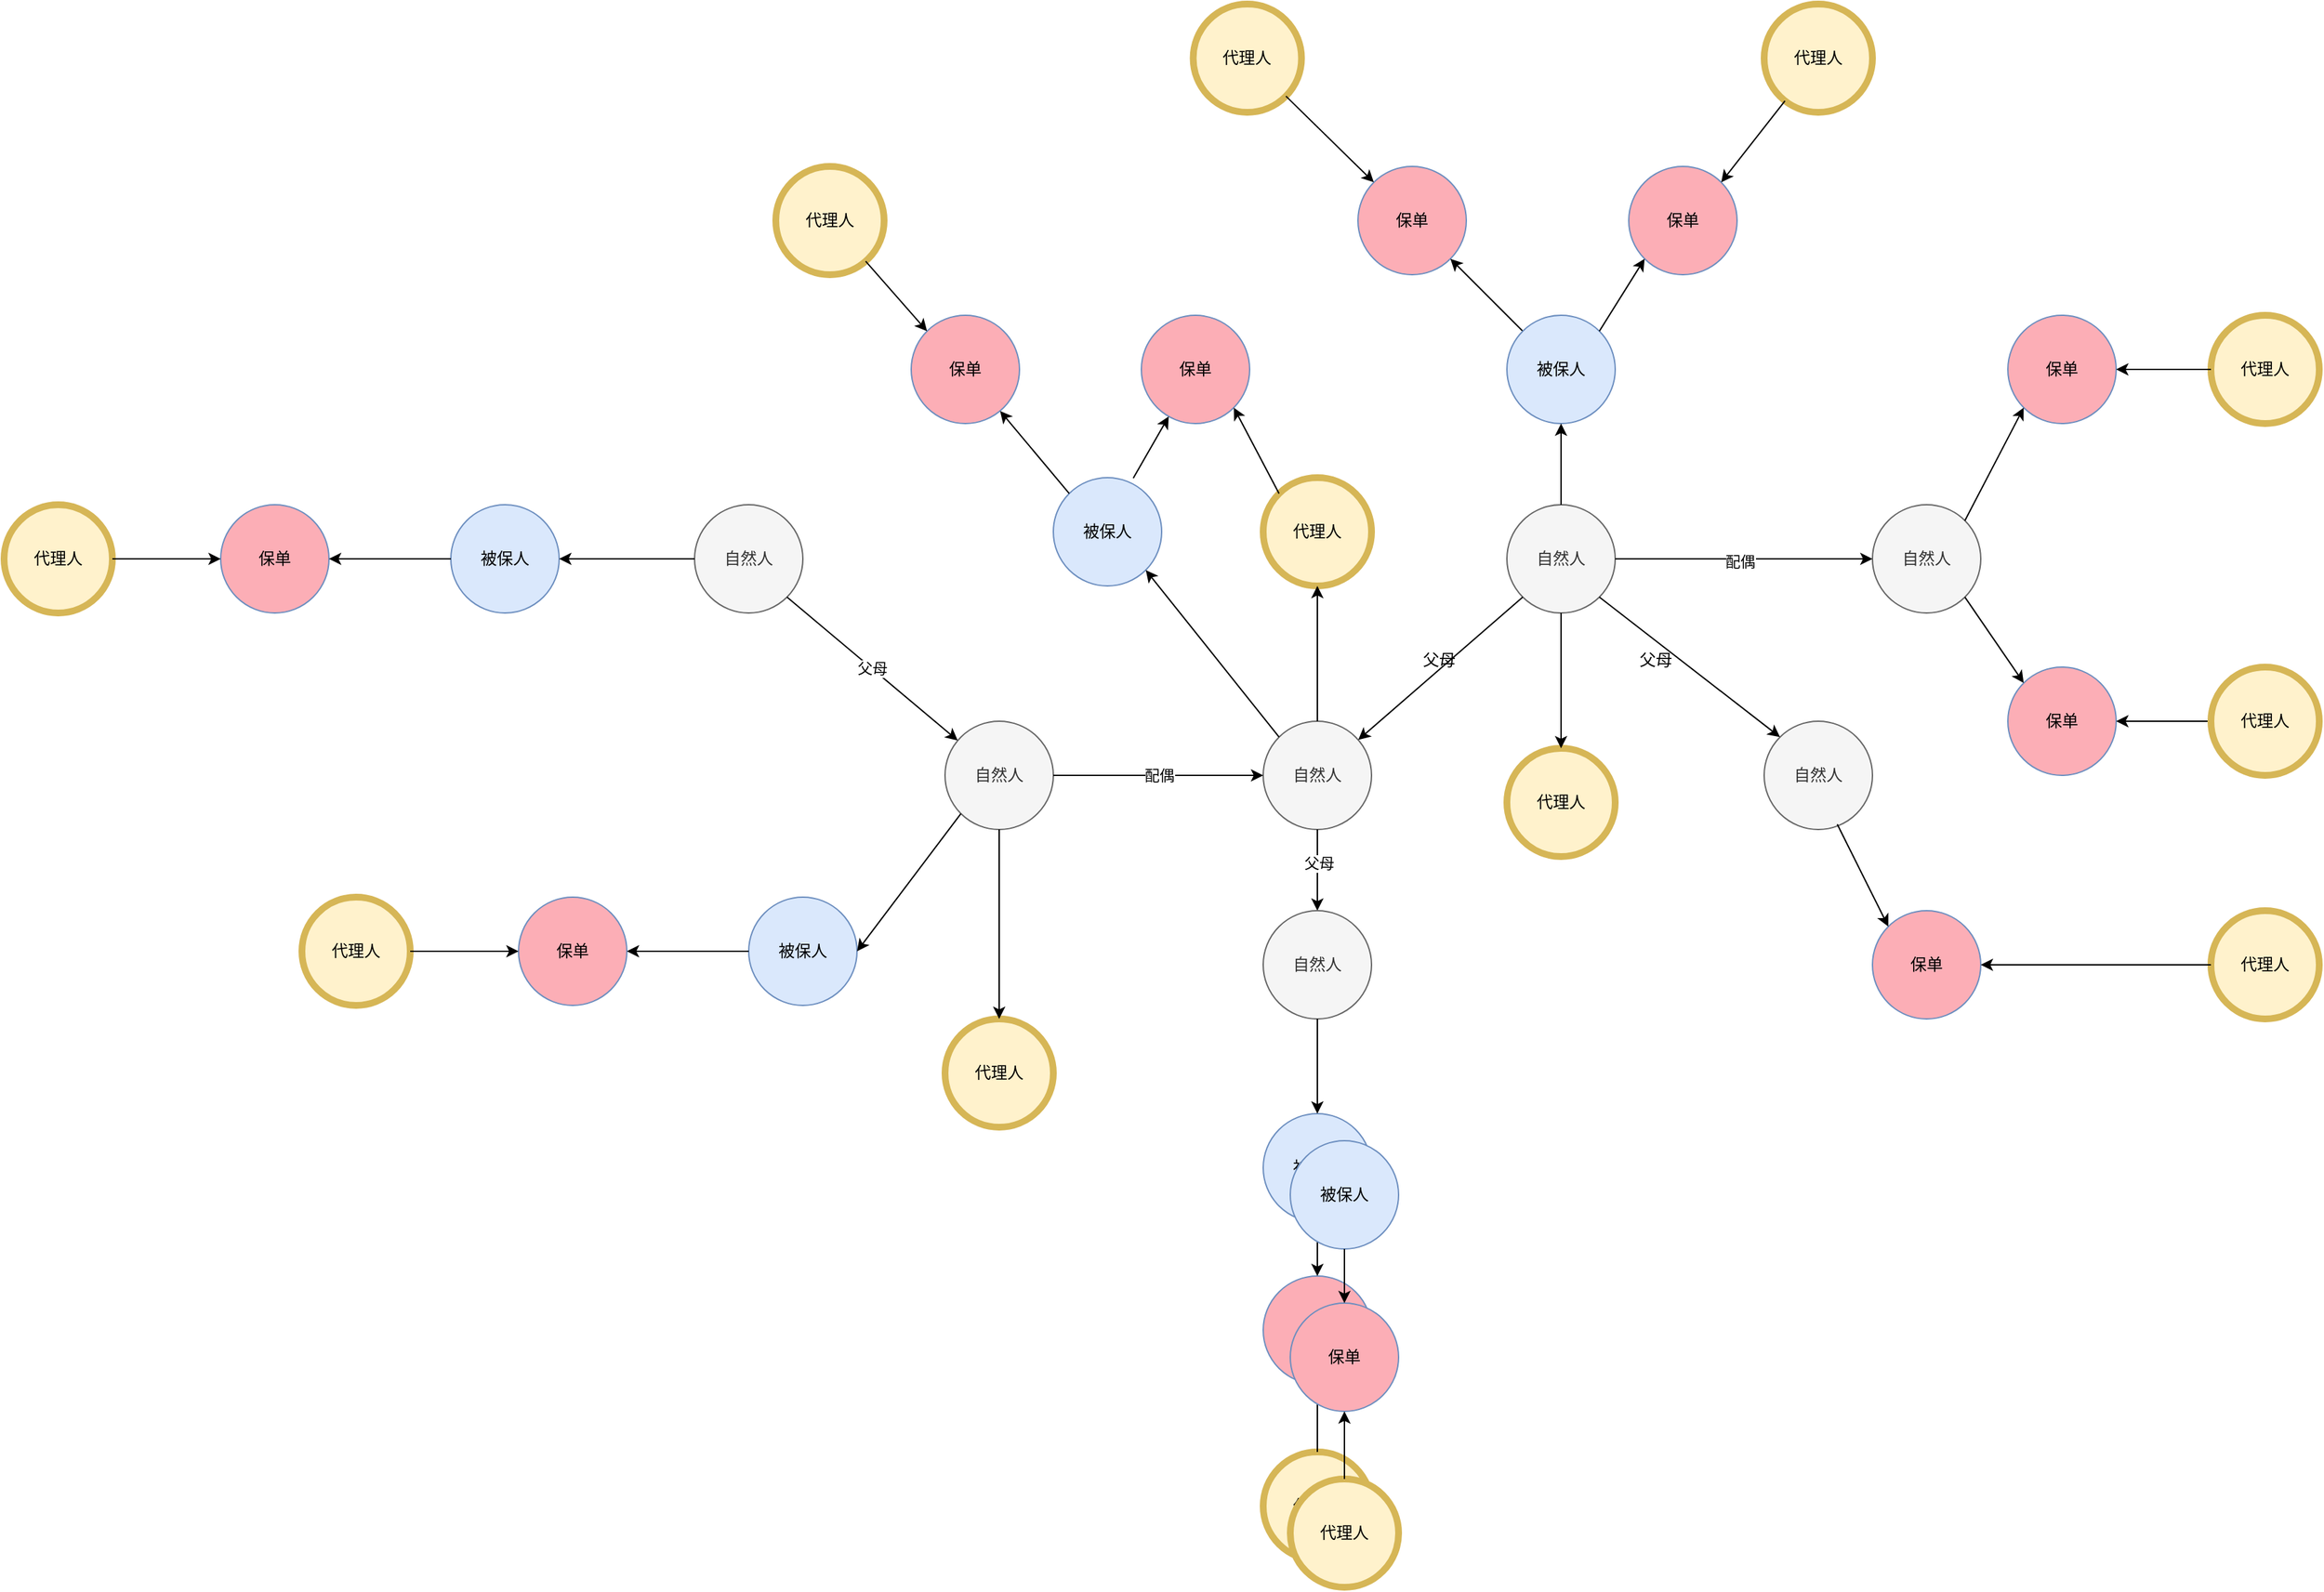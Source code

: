 <mxfile version="15.5.1" type="github">
  <diagram id="_ET35noM4v5h6dMI2Qd9" name="Page-1">
    <mxGraphModel dx="2286" dy="2301" grid="1" gridSize="10" guides="1" tooltips="1" connect="1" arrows="1" fold="1" page="1" pageScale="1" pageWidth="850" pageHeight="1100" math="0" shadow="0">
      <root>
        <mxCell id="0" />
        <mxCell id="1" parent="0" />
        <mxCell id="Qm34UQfz5eWeFE5a5S-p-1" value="自然人" style="ellipse;whiteSpace=wrap;html=1;aspect=fixed;fillColor=#f5f5f5;strokeColor=#666666;fontColor=#333333;" vertex="1" parent="1">
          <mxGeometry x="200" y="300" width="80" height="80" as="geometry" />
        </mxCell>
        <mxCell id="Qm34UQfz5eWeFE5a5S-p-2" value="&lt;span&gt;自然人&lt;/span&gt;" style="ellipse;whiteSpace=wrap;html=1;aspect=fixed;fillColor=#f5f5f5;strokeColor=#666666;fontColor=#333333;" vertex="1" parent="1">
          <mxGeometry x="385" y="460" width="80" height="80" as="geometry" />
        </mxCell>
        <mxCell id="Qm34UQfz5eWeFE5a5S-p-3" value="&lt;span&gt;自然人&lt;/span&gt;" style="ellipse;whiteSpace=wrap;html=1;aspect=fixed;fillColor=#f5f5f5;strokeColor=#666666;fontColor=#333333;" vertex="1" parent="1">
          <mxGeometry x="620" y="460" width="80" height="80" as="geometry" />
        </mxCell>
        <mxCell id="Qm34UQfz5eWeFE5a5S-p-4" value="&lt;span&gt;自然人&lt;/span&gt;" style="ellipse;whiteSpace=wrap;html=1;aspect=fixed;fillColor=#f5f5f5;strokeColor=#666666;fontColor=#333333;" vertex="1" parent="1">
          <mxGeometry x="800" y="300" width="80" height="80" as="geometry" />
        </mxCell>
        <mxCell id="Qm34UQfz5eWeFE5a5S-p-5" value="&lt;span&gt;自然人&lt;/span&gt;" style="ellipse;whiteSpace=wrap;html=1;aspect=fixed;fillColor=#f5f5f5;strokeColor=#666666;fontColor=#333333;" vertex="1" parent="1">
          <mxGeometry x="1070" y="300" width="80" height="80" as="geometry" />
        </mxCell>
        <mxCell id="Qm34UQfz5eWeFE5a5S-p-6" value="&lt;span&gt;自然人&lt;/span&gt;" style="ellipse;whiteSpace=wrap;html=1;aspect=fixed;fillColor=#f5f5f5;strokeColor=#666666;fontColor=#333333;" vertex="1" parent="1">
          <mxGeometry x="990" y="460" width="80" height="80" as="geometry" />
        </mxCell>
        <mxCell id="Qm34UQfz5eWeFE5a5S-p-7" value="" style="endArrow=classic;html=1;rounded=0;entryX=0;entryY=0;entryDx=0;entryDy=0;exitX=1;exitY=1;exitDx=0;exitDy=0;" edge="1" parent="1" target="Qm34UQfz5eWeFE5a5S-p-6">
          <mxGeometry width="50" height="50" relative="1" as="geometry">
            <mxPoint x="868.284" y="368.284" as="sourcePoint" />
            <mxPoint x="690" y="410" as="targetPoint" />
          </mxGeometry>
        </mxCell>
        <mxCell id="Qm34UQfz5eWeFE5a5S-p-8" value="父母" style="text;html=1;strokeColor=none;fillColor=none;align=center;verticalAlign=middle;whiteSpace=wrap;rounded=0;" vertex="1" parent="1">
          <mxGeometry x="880" y="400" width="60" height="30" as="geometry" />
        </mxCell>
        <mxCell id="Qm34UQfz5eWeFE5a5S-p-9" value="" style="endArrow=classic;html=1;rounded=0;exitX=0;exitY=1;exitDx=0;exitDy=0;startArrow=none;" edge="1" parent="1" source="Qm34UQfz5eWeFE5a5S-p-4" target="Qm34UQfz5eWeFE5a5S-p-3">
          <mxGeometry width="50" height="50" relative="1" as="geometry">
            <mxPoint x="1148.284" y="378.284" as="sourcePoint" />
            <mxPoint x="1281.716" y="481.716" as="targetPoint" />
          </mxGeometry>
        </mxCell>
        <mxCell id="Qm34UQfz5eWeFE5a5S-p-10" value="父母" style="text;html=1;strokeColor=none;fillColor=none;align=center;verticalAlign=middle;whiteSpace=wrap;rounded=0;" vertex="1" parent="1">
          <mxGeometry x="720" y="400" width="60" height="30" as="geometry" />
        </mxCell>
        <mxCell id="Qm34UQfz5eWeFE5a5S-p-13" value="" style="endArrow=classic;html=1;rounded=0;entryX=0;entryY=0.5;entryDx=0;entryDy=0;exitX=1;exitY=0.5;exitDx=0;exitDy=0;" edge="1" parent="1" source="Qm34UQfz5eWeFE5a5S-p-4" target="Qm34UQfz5eWeFE5a5S-p-5">
          <mxGeometry width="50" height="50" relative="1" as="geometry">
            <mxPoint x="878.284" y="378.284" as="sourcePoint" />
            <mxPoint x="1011.716" y="481.716" as="targetPoint" />
          </mxGeometry>
        </mxCell>
        <mxCell id="Qm34UQfz5eWeFE5a5S-p-14" value="配偶" style="edgeLabel;html=1;align=center;verticalAlign=middle;resizable=0;points=[];" vertex="1" connectable="0" parent="Qm34UQfz5eWeFE5a5S-p-13">
          <mxGeometry x="-0.032" y="-2" relative="1" as="geometry">
            <mxPoint as="offset" />
          </mxGeometry>
        </mxCell>
        <mxCell id="Qm34UQfz5eWeFE5a5S-p-15" value="配偶" style="endArrow=classic;html=1;rounded=0;exitX=1;exitY=0.5;exitDx=0;exitDy=0;" edge="1" parent="1" source="Qm34UQfz5eWeFE5a5S-p-2" target="Qm34UQfz5eWeFE5a5S-p-3">
          <mxGeometry width="50" height="50" relative="1" as="geometry">
            <mxPoint x="520" y="460" as="sourcePoint" />
            <mxPoint x="570" y="410" as="targetPoint" />
          </mxGeometry>
        </mxCell>
        <mxCell id="Qm34UQfz5eWeFE5a5S-p-16" value="父母" style="endArrow=classic;html=1;rounded=0;exitX=1;exitY=1;exitDx=0;exitDy=0;startArrow=none;" edge="1" parent="1" source="Qm34UQfz5eWeFE5a5S-p-1" target="Qm34UQfz5eWeFE5a5S-p-2">
          <mxGeometry width="50" height="50" relative="1" as="geometry">
            <mxPoint x="821.716" y="378.284" as="sourcePoint" />
            <mxPoint x="700.214" y="483.788" as="targetPoint" />
          </mxGeometry>
        </mxCell>
        <mxCell id="Qm34UQfz5eWeFE5a5S-p-17" value="被保人" style="ellipse;whiteSpace=wrap;html=1;aspect=fixed;fillColor=#dae8fc;strokeColor=#6c8ebf;" vertex="1" parent="1">
          <mxGeometry x="20" y="300" width="80" height="80" as="geometry" />
        </mxCell>
        <mxCell id="Qm34UQfz5eWeFE5a5S-p-18" value="" style="endArrow=classic;html=1;rounded=0;entryX=1;entryY=0.5;entryDx=0;entryDy=0;exitX=0;exitY=0.5;exitDx=0;exitDy=0;" edge="1" parent="1" source="Qm34UQfz5eWeFE5a5S-p-1" target="Qm34UQfz5eWeFE5a5S-p-17">
          <mxGeometry width="50" height="50" relative="1" as="geometry">
            <mxPoint x="170" y="460" as="sourcePoint" />
            <mxPoint x="220" y="410" as="targetPoint" />
          </mxGeometry>
        </mxCell>
        <mxCell id="Qm34UQfz5eWeFE5a5S-p-19" value="保单" style="ellipse;whiteSpace=wrap;html=1;aspect=fixed;fillColor=#FCAEB6;strokeColor=#6c8ebf;" vertex="1" parent="1">
          <mxGeometry x="-150" y="300" width="80" height="80" as="geometry" />
        </mxCell>
        <mxCell id="Qm34UQfz5eWeFE5a5S-p-20" value="" style="endArrow=classic;html=1;rounded=0;entryX=1;entryY=0.5;entryDx=0;entryDy=0;exitX=0;exitY=0.5;exitDx=0;exitDy=0;" edge="1" parent="1" source="Qm34UQfz5eWeFE5a5S-p-17" target="Qm34UQfz5eWeFE5a5S-p-19">
          <mxGeometry width="50" height="50" relative="1" as="geometry">
            <mxPoint x="210" y="350" as="sourcePoint" />
            <mxPoint x="110" y="350" as="targetPoint" />
          </mxGeometry>
        </mxCell>
        <mxCell id="Qm34UQfz5eWeFE5a5S-p-21" value="代理人" style="ellipse;whiteSpace=wrap;html=1;aspect=fixed;fillColor=#fff2cc;strokeColor=#d6b656;strokeWidth=5;" vertex="1" parent="1">
          <mxGeometry x="-310" y="300" width="80" height="80" as="geometry" />
        </mxCell>
        <mxCell id="Qm34UQfz5eWeFE5a5S-p-22" value="" style="endArrow=classic;html=1;rounded=0;entryX=0;entryY=0.5;entryDx=0;entryDy=0;" edge="1" parent="1" source="Qm34UQfz5eWeFE5a5S-p-21" target="Qm34UQfz5eWeFE5a5S-p-19">
          <mxGeometry width="50" height="50" relative="1" as="geometry">
            <mxPoint x="30" y="350" as="sourcePoint" />
            <mxPoint x="-60" y="350" as="targetPoint" />
          </mxGeometry>
        </mxCell>
        <mxCell id="Qm34UQfz5eWeFE5a5S-p-23" value="代理人" style="ellipse;whiteSpace=wrap;html=1;aspect=fixed;fillColor=#fff2cc;strokeColor=#d6b656;strokeWidth=5;" vertex="1" parent="1">
          <mxGeometry x="385" y="680" width="80" height="80" as="geometry" />
        </mxCell>
        <mxCell id="Qm34UQfz5eWeFE5a5S-p-24" value="" style="endArrow=classic;html=1;rounded=0;exitX=0.5;exitY=1;exitDx=0;exitDy=0;" edge="1" parent="1" source="Qm34UQfz5eWeFE5a5S-p-2" target="Qm34UQfz5eWeFE5a5S-p-23">
          <mxGeometry width="50" height="50" relative="1" as="geometry">
            <mxPoint x="210" y="350" as="sourcePoint" />
            <mxPoint x="110" y="350" as="targetPoint" />
          </mxGeometry>
        </mxCell>
        <mxCell id="Qm34UQfz5eWeFE5a5S-p-25" value="被保人" style="ellipse;whiteSpace=wrap;html=1;aspect=fixed;fillColor=#dae8fc;strokeColor=#6c8ebf;" vertex="1" parent="1">
          <mxGeometry x="240" y="590" width="80" height="80" as="geometry" />
        </mxCell>
        <mxCell id="Qm34UQfz5eWeFE5a5S-p-26" value="" style="endArrow=classic;html=1;rounded=0;entryX=1;entryY=0.5;entryDx=0;entryDy=0;exitX=0;exitY=1;exitDx=0;exitDy=0;" edge="1" parent="1" target="Qm34UQfz5eWeFE5a5S-p-25" source="Qm34UQfz5eWeFE5a5S-p-2">
          <mxGeometry width="50" height="50" relative="1" as="geometry">
            <mxPoint x="385" y="630" as="sourcePoint" />
            <mxPoint x="405" y="700" as="targetPoint" />
          </mxGeometry>
        </mxCell>
        <mxCell id="Qm34UQfz5eWeFE5a5S-p-27" value="保单" style="ellipse;whiteSpace=wrap;html=1;aspect=fixed;fillColor=#FCAEB6;strokeColor=#6c8ebf;" vertex="1" parent="1">
          <mxGeometry x="70" y="590" width="80" height="80" as="geometry" />
        </mxCell>
        <mxCell id="Qm34UQfz5eWeFE5a5S-p-28" value="" style="endArrow=classic;html=1;rounded=0;entryX=1;entryY=0.5;entryDx=0;entryDy=0;exitX=0;exitY=0.5;exitDx=0;exitDy=0;" edge="1" parent="1" source="Qm34UQfz5eWeFE5a5S-p-25" target="Qm34UQfz5eWeFE5a5S-p-27">
          <mxGeometry width="50" height="50" relative="1" as="geometry">
            <mxPoint x="430" y="640" as="sourcePoint" />
            <mxPoint x="330" y="640" as="targetPoint" />
          </mxGeometry>
        </mxCell>
        <mxCell id="Qm34UQfz5eWeFE5a5S-p-29" value="代理人" style="ellipse;whiteSpace=wrap;html=1;aspect=fixed;fillColor=#fff2cc;strokeColor=#d6b656;strokeWidth=5;" vertex="1" parent="1">
          <mxGeometry x="-90" y="590" width="80" height="80" as="geometry" />
        </mxCell>
        <mxCell id="Qm34UQfz5eWeFE5a5S-p-30" value="" style="endArrow=classic;html=1;rounded=0;entryX=0;entryY=0.5;entryDx=0;entryDy=0;" edge="1" parent="1" source="Qm34UQfz5eWeFE5a5S-p-29" target="Qm34UQfz5eWeFE5a5S-p-27">
          <mxGeometry width="50" height="50" relative="1" as="geometry">
            <mxPoint x="250" y="640" as="sourcePoint" />
            <mxPoint x="160" y="640" as="targetPoint" />
          </mxGeometry>
        </mxCell>
        <mxCell id="Qm34UQfz5eWeFE5a5S-p-31" value="被保人" style="ellipse;whiteSpace=wrap;html=1;aspect=fixed;fillColor=#dae8fc;strokeColor=#6c8ebf;" vertex="1" parent="1">
          <mxGeometry x="620" y="750" width="80" height="80" as="geometry" />
        </mxCell>
        <mxCell id="Qm34UQfz5eWeFE5a5S-p-32" value="保单" style="ellipse;whiteSpace=wrap;html=1;aspect=fixed;fillColor=#FCAEB6;strokeColor=#6c8ebf;" vertex="1" parent="1">
          <mxGeometry x="620" y="870" width="80" height="80" as="geometry" />
        </mxCell>
        <mxCell id="Qm34UQfz5eWeFE5a5S-p-33" value="" style="endArrow=classic;html=1;rounded=0;entryX=0.5;entryY=0;entryDx=0;entryDy=0;exitX=0.5;exitY=1;exitDx=0;exitDy=0;" edge="1" parent="1" source="Qm34UQfz5eWeFE5a5S-p-31" target="Qm34UQfz5eWeFE5a5S-p-32">
          <mxGeometry width="50" height="50" relative="1" as="geometry">
            <mxPoint x="1240" y="920" as="sourcePoint" />
            <mxPoint x="1140" y="920" as="targetPoint" />
          </mxGeometry>
        </mxCell>
        <mxCell id="Qm34UQfz5eWeFE5a5S-p-34" value="代理人" style="ellipse;whiteSpace=wrap;html=1;aspect=fixed;fillColor=#fff2cc;strokeColor=#d6b656;strokeWidth=5;" vertex="1" parent="1">
          <mxGeometry x="620" y="1000" width="80" height="80" as="geometry" />
        </mxCell>
        <mxCell id="Qm34UQfz5eWeFE5a5S-p-35" value="" style="endArrow=classic;html=1;rounded=0;entryX=0.5;entryY=1;entryDx=0;entryDy=0;" edge="1" parent="1" source="Qm34UQfz5eWeFE5a5S-p-34" target="Qm34UQfz5eWeFE5a5S-p-32">
          <mxGeometry width="50" height="50" relative="1" as="geometry">
            <mxPoint x="1060" y="920" as="sourcePoint" />
            <mxPoint x="970" y="920" as="targetPoint" />
          </mxGeometry>
        </mxCell>
        <mxCell id="Qm34UQfz5eWeFE5a5S-p-36" value="" style="endArrow=classic;html=1;rounded=0;exitX=0.5;exitY=1;exitDx=0;exitDy=0;entryX=0.5;entryY=0;entryDx=0;entryDy=0;" edge="1" parent="1" source="Qm34UQfz5eWeFE5a5S-p-3" target="Qm34UQfz5eWeFE5a5S-p-39">
          <mxGeometry width="50" height="50" relative="1" as="geometry">
            <mxPoint x="406.716" y="538.284" as="sourcePoint" />
            <mxPoint x="660" y="600" as="targetPoint" />
          </mxGeometry>
        </mxCell>
        <mxCell id="Qm34UQfz5eWeFE5a5S-p-40" value="父母" style="edgeLabel;html=1;align=center;verticalAlign=middle;resizable=0;points=[];" vertex="1" connectable="0" parent="Qm34UQfz5eWeFE5a5S-p-36">
          <mxGeometry x="-0.176" y="1" relative="1" as="geometry">
            <mxPoint as="offset" />
          </mxGeometry>
        </mxCell>
        <mxCell id="Qm34UQfz5eWeFE5a5S-p-37" value="代理人" style="ellipse;whiteSpace=wrap;html=1;aspect=fixed;fillColor=#fff2cc;strokeColor=#d6b656;strokeWidth=5;" vertex="1" parent="1">
          <mxGeometry x="800" y="480" width="80" height="80" as="geometry" />
        </mxCell>
        <mxCell id="Qm34UQfz5eWeFE5a5S-p-38" value="" style="endArrow=classic;html=1;rounded=0;entryX=0.5;entryY=0;entryDx=0;entryDy=0;exitX=0.5;exitY=1;exitDx=0;exitDy=0;" edge="1" parent="1" target="Qm34UQfz5eWeFE5a5S-p-37" source="Qm34UQfz5eWeFE5a5S-p-4">
          <mxGeometry width="50" height="50" relative="1" as="geometry">
            <mxPoint x="853.28" y="400.0" as="sourcePoint" />
            <mxPoint x="450" y="301.72" as="targetPoint" />
          </mxGeometry>
        </mxCell>
        <mxCell id="Qm34UQfz5eWeFE5a5S-p-39" value="&lt;span&gt;自然人&lt;/span&gt;" style="ellipse;whiteSpace=wrap;html=1;aspect=fixed;fillColor=#f5f5f5;strokeColor=#666666;fontColor=#333333;" vertex="1" parent="1">
          <mxGeometry x="620" y="600" width="80" height="80" as="geometry" />
        </mxCell>
        <mxCell id="Qm34UQfz5eWeFE5a5S-p-41" value="" style="endArrow=classic;html=1;rounded=0;exitX=0.5;exitY=1;exitDx=0;exitDy=0;entryX=0.5;entryY=0;entryDx=0;entryDy=0;" edge="1" parent="1" source="Qm34UQfz5eWeFE5a5S-p-39" target="Qm34UQfz5eWeFE5a5S-p-31">
          <mxGeometry width="50" height="50" relative="1" as="geometry">
            <mxPoint x="435" y="550.0" as="sourcePoint" />
            <mxPoint x="435" y="690.0" as="targetPoint" />
          </mxGeometry>
        </mxCell>
        <mxCell id="Qm34UQfz5eWeFE5a5S-p-42" value="代理人" style="ellipse;whiteSpace=wrap;html=1;aspect=fixed;fillColor=#fff2cc;strokeColor=#d6b656;strokeWidth=5;" vertex="1" parent="1">
          <mxGeometry x="620" y="280" width="80" height="80" as="geometry" />
        </mxCell>
        <mxCell id="Qm34UQfz5eWeFE5a5S-p-44" value="" style="endArrow=classic;html=1;rounded=0;exitX=0.5;exitY=0;exitDx=0;exitDy=0;entryX=0.5;entryY=1;entryDx=0;entryDy=0;" edge="1" parent="1" source="Qm34UQfz5eWeFE5a5S-p-3" target="Qm34UQfz5eWeFE5a5S-p-42">
          <mxGeometry width="50" height="50" relative="1" as="geometry">
            <mxPoint x="435" y="550.0" as="sourcePoint" />
            <mxPoint x="435" y="690.0" as="targetPoint" />
          </mxGeometry>
        </mxCell>
        <mxCell id="Qm34UQfz5eWeFE5a5S-p-45" value="被保人" style="ellipse;whiteSpace=wrap;html=1;aspect=fixed;fillColor=#dae8fc;strokeColor=#6c8ebf;" vertex="1" parent="1">
          <mxGeometry x="465" y="280" width="80" height="80" as="geometry" />
        </mxCell>
        <mxCell id="Qm34UQfz5eWeFE5a5S-p-46" value="保单" style="ellipse;whiteSpace=wrap;html=1;aspect=fixed;fillColor=#FCAEB6;strokeColor=#6c8ebf;" vertex="1" parent="1">
          <mxGeometry x="360" y="160" width="80" height="80" as="geometry" />
        </mxCell>
        <mxCell id="Qm34UQfz5eWeFE5a5S-p-47" value="" style="endArrow=classic;html=1;rounded=0;entryX=1;entryY=1;entryDx=0;entryDy=0;exitX=0;exitY=0;exitDx=0;exitDy=0;" edge="1" parent="1" source="Qm34UQfz5eWeFE5a5S-p-3" target="Qm34UQfz5eWeFE5a5S-p-45">
          <mxGeometry width="50" height="50" relative="1" as="geometry">
            <mxPoint x="860" y="100" as="sourcePoint" />
            <mxPoint x="760" y="100" as="targetPoint" />
          </mxGeometry>
        </mxCell>
        <mxCell id="Qm34UQfz5eWeFE5a5S-p-48" value="代理人" style="ellipse;whiteSpace=wrap;html=1;aspect=fixed;fillColor=#fff2cc;strokeColor=#d6b656;strokeWidth=5;" vertex="1" parent="1">
          <mxGeometry x="260" y="50" width="80" height="80" as="geometry" />
        </mxCell>
        <mxCell id="Qm34UQfz5eWeFE5a5S-p-49" value="" style="endArrow=classic;html=1;rounded=0;entryX=0;entryY=0;entryDx=0;entryDy=0;" edge="1" parent="1" source="Qm34UQfz5eWeFE5a5S-p-48" target="Qm34UQfz5eWeFE5a5S-p-46">
          <mxGeometry width="50" height="50" relative="1" as="geometry">
            <mxPoint x="680" y="100" as="sourcePoint" />
            <mxPoint x="590" y="100" as="targetPoint" />
          </mxGeometry>
        </mxCell>
        <mxCell id="Qm34UQfz5eWeFE5a5S-p-50" value="被保人" style="ellipse;whiteSpace=wrap;html=1;aspect=fixed;fillColor=#dae8fc;strokeColor=#6c8ebf;" vertex="1" parent="1">
          <mxGeometry x="640" y="770" width="80" height="80" as="geometry" />
        </mxCell>
        <mxCell id="Qm34UQfz5eWeFE5a5S-p-51" value="保单" style="ellipse;whiteSpace=wrap;html=1;aspect=fixed;fillColor=#FCAEB6;strokeColor=#6c8ebf;" vertex="1" parent="1">
          <mxGeometry x="640" y="890" width="80" height="80" as="geometry" />
        </mxCell>
        <mxCell id="Qm34UQfz5eWeFE5a5S-p-52" value="" style="endArrow=classic;html=1;rounded=0;entryX=0.5;entryY=0;entryDx=0;entryDy=0;exitX=0.5;exitY=1;exitDx=0;exitDy=0;" edge="1" parent="1" source="Qm34UQfz5eWeFE5a5S-p-50" target="Qm34UQfz5eWeFE5a5S-p-51">
          <mxGeometry width="50" height="50" relative="1" as="geometry">
            <mxPoint x="1260" y="940" as="sourcePoint" />
            <mxPoint x="1160" y="940" as="targetPoint" />
          </mxGeometry>
        </mxCell>
        <mxCell id="Qm34UQfz5eWeFE5a5S-p-53" value="代理人" style="ellipse;whiteSpace=wrap;html=1;aspect=fixed;fillColor=#fff2cc;strokeColor=#d6b656;strokeWidth=5;" vertex="1" parent="1">
          <mxGeometry x="640" y="1020" width="80" height="80" as="geometry" />
        </mxCell>
        <mxCell id="Qm34UQfz5eWeFE5a5S-p-54" value="" style="endArrow=classic;html=1;rounded=0;entryX=0.5;entryY=1;entryDx=0;entryDy=0;" edge="1" parent="1" source="Qm34UQfz5eWeFE5a5S-p-53" target="Qm34UQfz5eWeFE5a5S-p-51">
          <mxGeometry width="50" height="50" relative="1" as="geometry">
            <mxPoint x="1080" y="940" as="sourcePoint" />
            <mxPoint x="990" y="940" as="targetPoint" />
          </mxGeometry>
        </mxCell>
        <mxCell id="Qm34UQfz5eWeFE5a5S-p-55" value="" style="endArrow=classic;html=1;rounded=0;exitX=0;exitY=0;exitDx=0;exitDy=0;" edge="1" parent="1" source="Qm34UQfz5eWeFE5a5S-p-45" target="Qm34UQfz5eWeFE5a5S-p-46">
          <mxGeometry width="50" height="50" relative="1" as="geometry">
            <mxPoint x="336.378" y="130.07" as="sourcePoint" />
            <mxPoint x="430" y="220" as="targetPoint" />
          </mxGeometry>
        </mxCell>
        <mxCell id="Qm34UQfz5eWeFE5a5S-p-56" value="保单" style="ellipse;whiteSpace=wrap;html=1;aspect=fixed;fillColor=#FCAEB6;strokeColor=#6c8ebf;" vertex="1" parent="1">
          <mxGeometry x="530" y="160" width="80" height="80" as="geometry" />
        </mxCell>
        <mxCell id="Qm34UQfz5eWeFE5a5S-p-57" value="" style="endArrow=classic;html=1;rounded=0;exitX=0.738;exitY=0.005;exitDx=0;exitDy=0;exitPerimeter=0;" edge="1" parent="1" target="Qm34UQfz5eWeFE5a5S-p-56" source="Qm34UQfz5eWeFE5a5S-p-45">
          <mxGeometry width="50" height="50" relative="1" as="geometry">
            <mxPoint x="639.996" y="291.716" as="sourcePoint" />
            <mxPoint x="593.28" y="220" as="targetPoint" />
          </mxGeometry>
        </mxCell>
        <mxCell id="Qm34UQfz5eWeFE5a5S-p-58" value="" style="endArrow=classic;html=1;rounded=0;entryX=1;entryY=1;entryDx=0;entryDy=0;exitX=0;exitY=0;exitDx=0;exitDy=0;" edge="1" parent="1" source="Qm34UQfz5eWeFE5a5S-p-42" target="Qm34UQfz5eWeFE5a5S-p-56">
          <mxGeometry width="50" height="50" relative="1" as="geometry">
            <mxPoint x="650" y="470" as="sourcePoint" />
            <mxPoint x="700" y="420" as="targetPoint" />
          </mxGeometry>
        </mxCell>
        <mxCell id="Qm34UQfz5eWeFE5a5S-p-59" value="保单" style="ellipse;whiteSpace=wrap;html=1;aspect=fixed;fillColor=#FCAEB6;strokeColor=#6c8ebf;" vertex="1" parent="1">
          <mxGeometry x="690" y="50" width="80" height="80" as="geometry" />
        </mxCell>
        <mxCell id="Qm34UQfz5eWeFE5a5S-p-60" value="" style="endArrow=classic;html=1;rounded=0;exitX=0;exitY=0;exitDx=0;exitDy=0;" edge="1" parent="1" target="Qm34UQfz5eWeFE5a5S-p-59" source="Qm34UQfz5eWeFE5a5S-p-61">
          <mxGeometry width="50" height="50" relative="1" as="geometry">
            <mxPoint x="756.716" y="181.716" as="sourcePoint" />
            <mxPoint x="710" y="110" as="targetPoint" />
          </mxGeometry>
        </mxCell>
        <mxCell id="Qm34UQfz5eWeFE5a5S-p-61" value="被保人" style="ellipse;whiteSpace=wrap;html=1;aspect=fixed;fillColor=#dae8fc;strokeColor=#6c8ebf;" vertex="1" parent="1">
          <mxGeometry x="800" y="160" width="80" height="80" as="geometry" />
        </mxCell>
        <mxCell id="Qm34UQfz5eWeFE5a5S-p-62" value="" style="endArrow=classic;html=1;rounded=0;exitX=0.5;exitY=0;exitDx=0;exitDy=0;entryX=0.5;entryY=1;entryDx=0;entryDy=0;" edge="1" parent="1" source="Qm34UQfz5eWeFE5a5S-p-4" target="Qm34UQfz5eWeFE5a5S-p-61">
          <mxGeometry width="50" height="50" relative="1" as="geometry">
            <mxPoint x="766.716" y="191.716" as="sourcePoint" />
            <mxPoint x="715.513" y="130.808" as="targetPoint" />
          </mxGeometry>
        </mxCell>
        <mxCell id="Qm34UQfz5eWeFE5a5S-p-63" value="保单" style="ellipse;whiteSpace=wrap;html=1;aspect=fixed;fillColor=#FCAEB6;strokeColor=#6c8ebf;" vertex="1" parent="1">
          <mxGeometry x="890" y="50" width="80" height="80" as="geometry" />
        </mxCell>
        <mxCell id="Qm34UQfz5eWeFE5a5S-p-64" value="" style="endArrow=classic;html=1;rounded=0;exitX=1;exitY=0;exitDx=0;exitDy=0;entryX=0;entryY=1;entryDx=0;entryDy=0;" edge="1" parent="1" source="Qm34UQfz5eWeFE5a5S-p-61" target="Qm34UQfz5eWeFE5a5S-p-63">
          <mxGeometry width="50" height="50" relative="1" as="geometry">
            <mxPoint x="821.716" y="181.716" as="sourcePoint" />
            <mxPoint x="910" y="110" as="targetPoint" />
          </mxGeometry>
        </mxCell>
        <mxCell id="Qm34UQfz5eWeFE5a5S-p-65" value="代理人" style="ellipse;whiteSpace=wrap;html=1;aspect=fixed;fillColor=#fff2cc;strokeColor=#d6b656;strokeWidth=5;" vertex="1" parent="1">
          <mxGeometry x="568.28" y="-70" width="80" height="80" as="geometry" />
        </mxCell>
        <mxCell id="Qm34UQfz5eWeFE5a5S-p-66" value="" style="endArrow=classic;html=1;rounded=0;entryX=0;entryY=0;entryDx=0;entryDy=0;" edge="1" parent="1" source="Qm34UQfz5eWeFE5a5S-p-65" target="Qm34UQfz5eWeFE5a5S-p-59">
          <mxGeometry width="50" height="50" relative="1" as="geometry">
            <mxPoint x="988.28" y="-20" as="sourcePoint" />
            <mxPoint x="700" y="50" as="targetPoint" />
          </mxGeometry>
        </mxCell>
        <mxCell id="Qm34UQfz5eWeFE5a5S-p-67" value="代理人" style="ellipse;whiteSpace=wrap;html=1;aspect=fixed;fillColor=#fff2cc;strokeColor=#d6b656;strokeWidth=5;" vertex="1" parent="1">
          <mxGeometry x="990" y="-70" width="80" height="80" as="geometry" />
        </mxCell>
        <mxCell id="Qm34UQfz5eWeFE5a5S-p-68" value="" style="endArrow=classic;html=1;rounded=0;entryX=1;entryY=0;entryDx=0;entryDy=0;" edge="1" parent="1" source="Qm34UQfz5eWeFE5a5S-p-67" target="Qm34UQfz5eWeFE5a5S-p-63">
          <mxGeometry width="50" height="50" relative="1" as="geometry">
            <mxPoint x="650" y="230" as="sourcePoint" />
            <mxPoint x="700" y="180" as="targetPoint" />
          </mxGeometry>
        </mxCell>
        <mxCell id="Qm34UQfz5eWeFE5a5S-p-69" value="保单" style="ellipse;whiteSpace=wrap;html=1;aspect=fixed;fillColor=#FCAEB6;strokeColor=#6c8ebf;" vertex="1" parent="1">
          <mxGeometry x="1170" y="160" width="80" height="80" as="geometry" />
        </mxCell>
        <mxCell id="Qm34UQfz5eWeFE5a5S-p-70" value="保单" style="ellipse;whiteSpace=wrap;html=1;aspect=fixed;fillColor=#FCAEB6;strokeColor=#6c8ebf;" vertex="1" parent="1">
          <mxGeometry x="1170" y="420" width="80" height="80" as="geometry" />
        </mxCell>
        <mxCell id="Qm34UQfz5eWeFE5a5S-p-71" value="" style="endArrow=classic;html=1;rounded=0;entryX=0;entryY=1;entryDx=0;entryDy=0;exitX=1;exitY=0;exitDx=0;exitDy=0;" edge="1" parent="1" source="Qm34UQfz5eWeFE5a5S-p-5" target="Qm34UQfz5eWeFE5a5S-p-69">
          <mxGeometry width="50" height="50" relative="1" as="geometry">
            <mxPoint x="650" y="230" as="sourcePoint" />
            <mxPoint x="700" y="180" as="targetPoint" />
          </mxGeometry>
        </mxCell>
        <mxCell id="Qm34UQfz5eWeFE5a5S-p-72" value="" style="endArrow=classic;html=1;rounded=0;entryX=0;entryY=0;entryDx=0;entryDy=0;exitX=1;exitY=1;exitDx=0;exitDy=0;" edge="1" parent="1" source="Qm34UQfz5eWeFE5a5S-p-5" target="Qm34UQfz5eWeFE5a5S-p-70">
          <mxGeometry width="50" height="50" relative="1" as="geometry">
            <mxPoint x="1148.284" y="321.716" as="sourcePoint" />
            <mxPoint x="1191.716" y="238.284" as="targetPoint" />
          </mxGeometry>
        </mxCell>
        <mxCell id="Qm34UQfz5eWeFE5a5S-p-73" value="代理人" style="ellipse;whiteSpace=wrap;html=1;aspect=fixed;fillColor=#fff2cc;strokeColor=#d6b656;strokeWidth=5;" vertex="1" parent="1">
          <mxGeometry x="1320" y="160" width="80" height="80" as="geometry" />
        </mxCell>
        <mxCell id="Qm34UQfz5eWeFE5a5S-p-74" value="" style="endArrow=classic;html=1;rounded=0;exitX=0;exitY=0.5;exitDx=0;exitDy=0;" edge="1" parent="1" source="Qm34UQfz5eWeFE5a5S-p-73" target="Qm34UQfz5eWeFE5a5S-p-69">
          <mxGeometry width="50" height="50" relative="1" as="geometry">
            <mxPoint x="1015.374" y="11.521" as="sourcePoint" />
            <mxPoint x="968.284" y="71.716" as="targetPoint" />
          </mxGeometry>
        </mxCell>
        <mxCell id="Qm34UQfz5eWeFE5a5S-p-75" value="" style="endArrow=classic;html=1;rounded=0;entryX=1;entryY=0.5;entryDx=0;entryDy=0;exitX=0;exitY=0.5;exitDx=0;exitDy=0;" edge="1" parent="1" source="Qm34UQfz5eWeFE5a5S-p-76" target="Qm34UQfz5eWeFE5a5S-p-70">
          <mxGeometry width="50" height="50" relative="1" as="geometry">
            <mxPoint x="1330" y="460" as="sourcePoint" />
            <mxPoint x="978.284" y="81.716" as="targetPoint" />
          </mxGeometry>
        </mxCell>
        <mxCell id="Qm34UQfz5eWeFE5a5S-p-76" value="代理人" style="ellipse;whiteSpace=wrap;html=1;aspect=fixed;fillColor=#fff2cc;strokeColor=#d6b656;strokeWidth=5;" vertex="1" parent="1">
          <mxGeometry x="1320" y="420" width="80" height="80" as="geometry" />
        </mxCell>
        <mxCell id="Qm34UQfz5eWeFE5a5S-p-77" value="保单" style="ellipse;whiteSpace=wrap;html=1;aspect=fixed;fillColor=#FCAEB6;strokeColor=#6c8ebf;" vertex="1" parent="1">
          <mxGeometry x="1070" y="600" width="80" height="80" as="geometry" />
        </mxCell>
        <mxCell id="Qm34UQfz5eWeFE5a5S-p-78" value="" style="endArrow=classic;html=1;rounded=0;entryX=0;entryY=0;entryDx=0;entryDy=0;exitX=0.675;exitY=0.952;exitDx=0;exitDy=0;exitPerimeter=0;" edge="1" parent="1" source="Qm34UQfz5eWeFE5a5S-p-6" target="Qm34UQfz5eWeFE5a5S-p-77">
          <mxGeometry width="50" height="50" relative="1" as="geometry">
            <mxPoint x="1148.284" y="378.284" as="sourcePoint" />
            <mxPoint x="1191.716" y="441.716" as="targetPoint" />
          </mxGeometry>
        </mxCell>
        <mxCell id="Qm34UQfz5eWeFE5a5S-p-79" value="代理人" style="ellipse;whiteSpace=wrap;html=1;aspect=fixed;fillColor=#fff2cc;strokeColor=#d6b656;strokeWidth=5;" vertex="1" parent="1">
          <mxGeometry x="1320" y="600" width="80" height="80" as="geometry" />
        </mxCell>
        <mxCell id="Qm34UQfz5eWeFE5a5S-p-80" value="" style="endArrow=classic;html=1;rounded=0;entryX=1;entryY=0.5;entryDx=0;entryDy=0;exitX=0;exitY=0.5;exitDx=0;exitDy=0;" edge="1" parent="1" source="Qm34UQfz5eWeFE5a5S-p-79" target="Qm34UQfz5eWeFE5a5S-p-77">
          <mxGeometry width="50" height="50" relative="1" as="geometry">
            <mxPoint x="1330.0" y="470" as="sourcePoint" />
            <mxPoint x="1260.0" y="470" as="targetPoint" />
          </mxGeometry>
        </mxCell>
      </root>
    </mxGraphModel>
  </diagram>
</mxfile>

